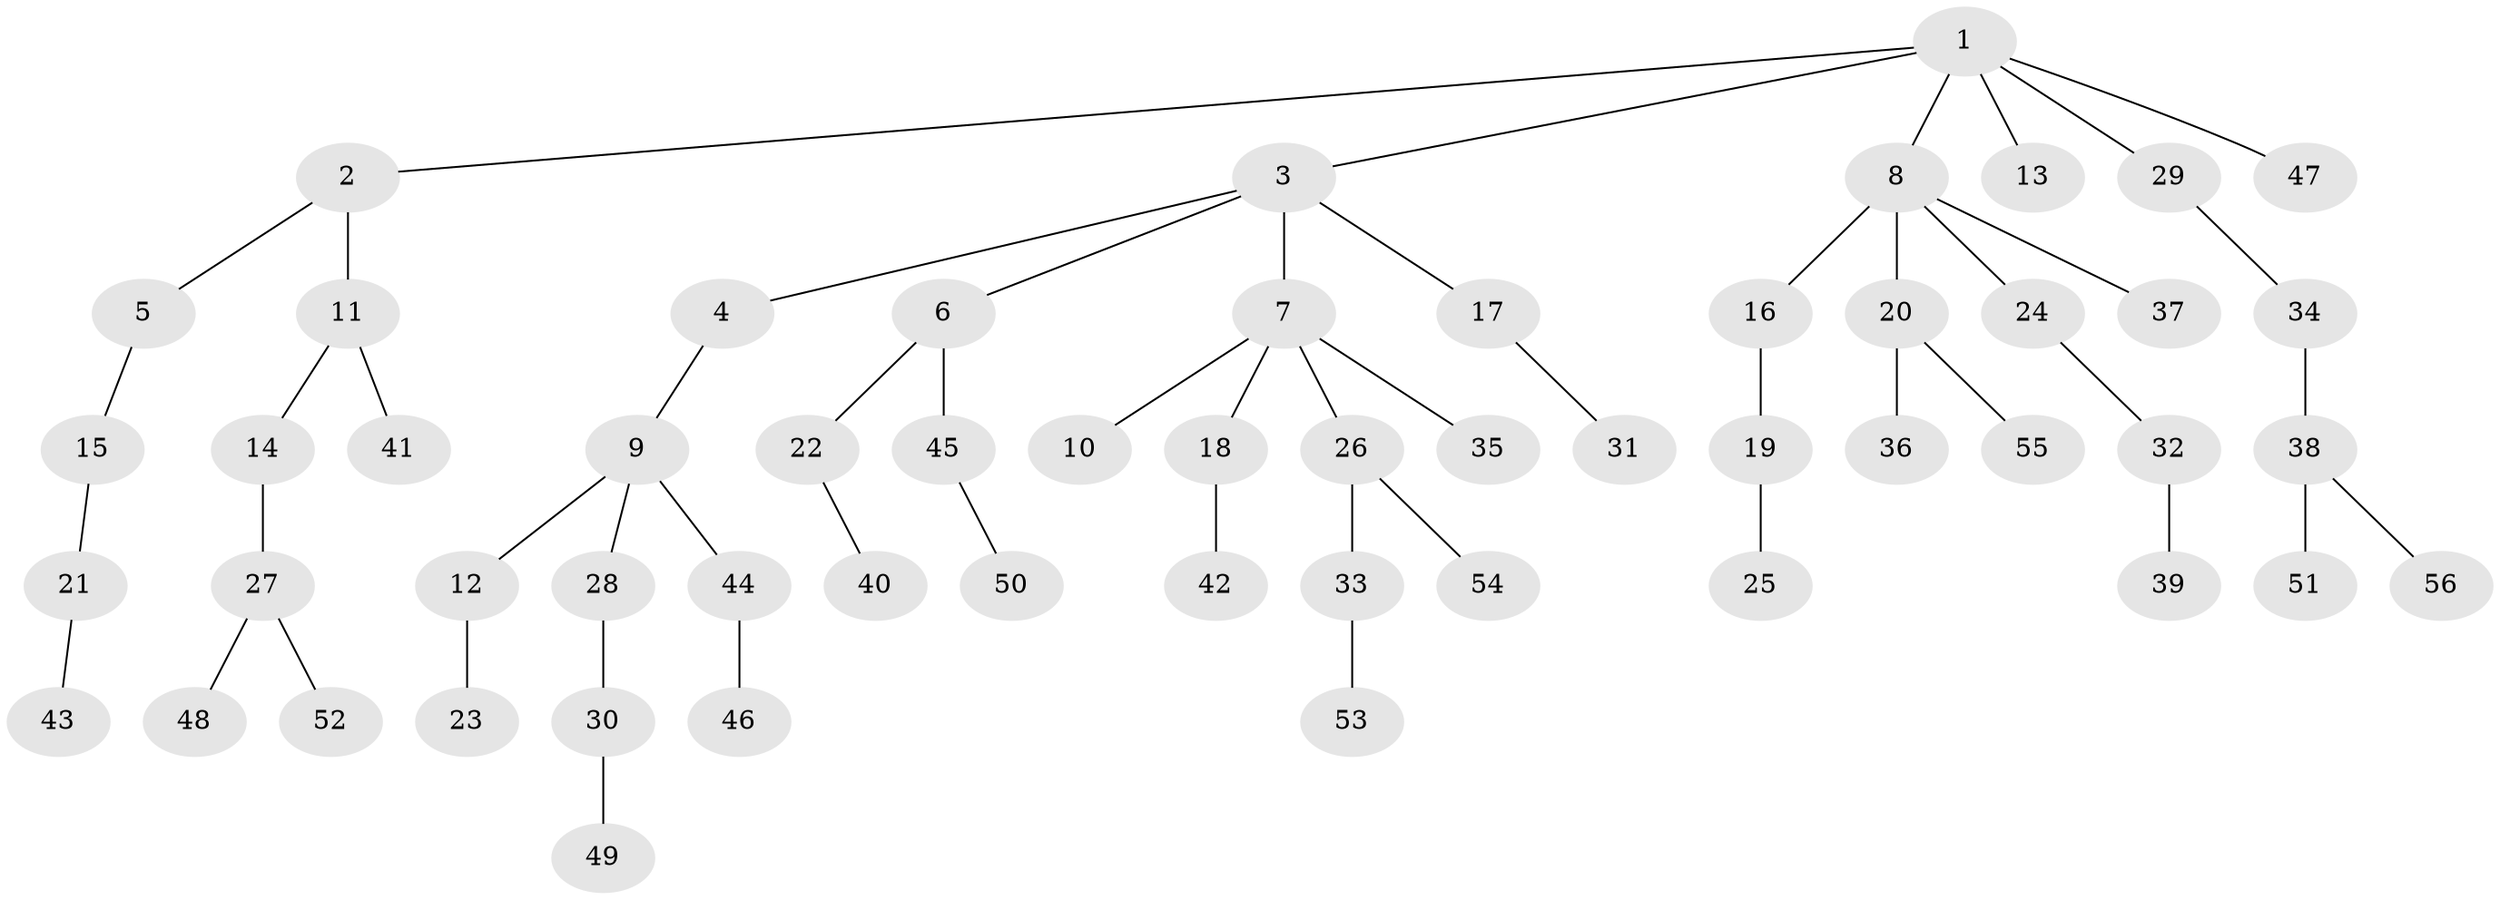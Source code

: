 // Generated by graph-tools (version 1.1) at 2025/15/03/09/25 04:15:34]
// undirected, 56 vertices, 55 edges
graph export_dot {
graph [start="1"]
  node [color=gray90,style=filled];
  1;
  2;
  3;
  4;
  5;
  6;
  7;
  8;
  9;
  10;
  11;
  12;
  13;
  14;
  15;
  16;
  17;
  18;
  19;
  20;
  21;
  22;
  23;
  24;
  25;
  26;
  27;
  28;
  29;
  30;
  31;
  32;
  33;
  34;
  35;
  36;
  37;
  38;
  39;
  40;
  41;
  42;
  43;
  44;
  45;
  46;
  47;
  48;
  49;
  50;
  51;
  52;
  53;
  54;
  55;
  56;
  1 -- 2;
  1 -- 3;
  1 -- 8;
  1 -- 13;
  1 -- 29;
  1 -- 47;
  2 -- 5;
  2 -- 11;
  3 -- 4;
  3 -- 6;
  3 -- 7;
  3 -- 17;
  4 -- 9;
  5 -- 15;
  6 -- 22;
  6 -- 45;
  7 -- 10;
  7 -- 18;
  7 -- 26;
  7 -- 35;
  8 -- 16;
  8 -- 20;
  8 -- 24;
  8 -- 37;
  9 -- 12;
  9 -- 28;
  9 -- 44;
  11 -- 14;
  11 -- 41;
  12 -- 23;
  14 -- 27;
  15 -- 21;
  16 -- 19;
  17 -- 31;
  18 -- 42;
  19 -- 25;
  20 -- 36;
  20 -- 55;
  21 -- 43;
  22 -- 40;
  24 -- 32;
  26 -- 33;
  26 -- 54;
  27 -- 48;
  27 -- 52;
  28 -- 30;
  29 -- 34;
  30 -- 49;
  32 -- 39;
  33 -- 53;
  34 -- 38;
  38 -- 51;
  38 -- 56;
  44 -- 46;
  45 -- 50;
}
